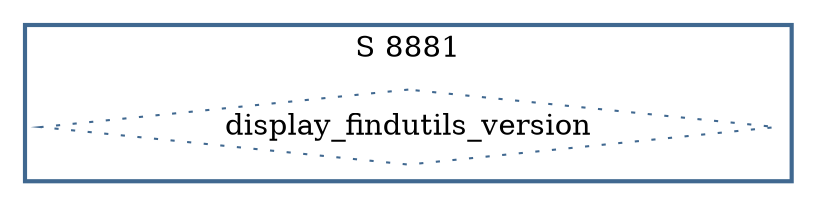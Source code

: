 digraph G {
  ratio=0.500000;
  "UV display_findutils_version (8881)" [shape=diamond,
                                         label="display_findutils_version",
                                         color="#406890", style=dotted];
  
  subgraph cluster_8881 { label="S 8881";
    color="#406890";
    style=bold;
    "UV display_findutils_version (8881)"; };
  
  
  }